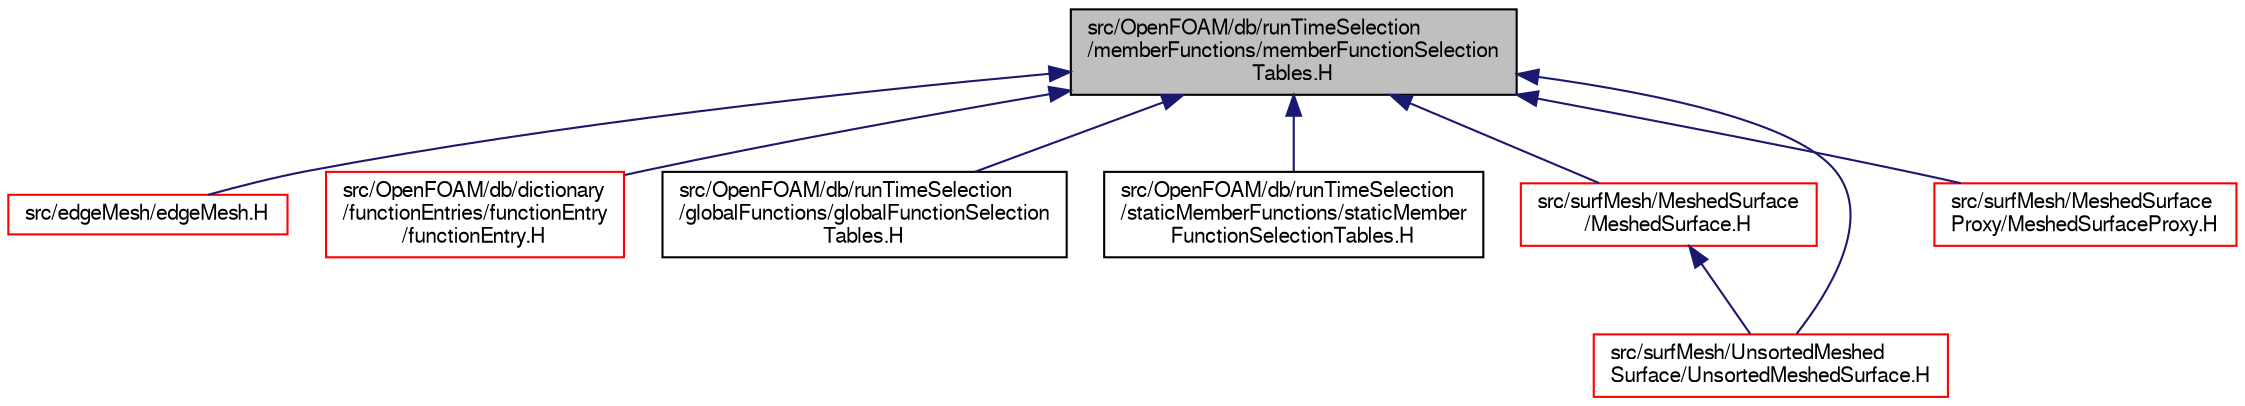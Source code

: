 digraph "src/OpenFOAM/db/runTimeSelection/memberFunctions/memberFunctionSelectionTables.H"
{
  bgcolor="transparent";
  edge [fontname="FreeSans",fontsize="10",labelfontname="FreeSans",labelfontsize="10"];
  node [fontname="FreeSans",fontsize="10",shape=record];
  Node55 [label="src/OpenFOAM/db/runTimeSelection\l/memberFunctions/memberFunctionSelection\lTables.H",height=0.2,width=0.4,color="black", fillcolor="grey75", style="filled", fontcolor="black"];
  Node55 -> Node56 [dir="back",color="midnightblue",fontsize="10",style="solid",fontname="FreeSans"];
  Node56 [label="src/edgeMesh/edgeMesh.H",height=0.2,width=0.4,color="red",URL="$a00893.html"];
  Node55 -> Node128 [dir="back",color="midnightblue",fontsize="10",style="solid",fontname="FreeSans"];
  Node128 [label="src/OpenFOAM/db/dictionary\l/functionEntries/functionEntry\l/functionEntry.H",height=0.2,width=0.4,color="red",URL="$a08846.html"];
  Node55 -> Node147 [dir="back",color="midnightblue",fontsize="10",style="solid",fontname="FreeSans"];
  Node147 [label="src/OpenFOAM/db/runTimeSelection\l/globalFunctions/globalFunctionSelection\lTables.H",height=0.2,width=0.4,color="black",URL="$a09272.html",tooltip="Macros to enable the easy declaration of global function selection tables. "];
  Node55 -> Node148 [dir="back",color="midnightblue",fontsize="10",style="solid",fontname="FreeSans"];
  Node148 [label="src/OpenFOAM/db/runTimeSelection\l/staticMemberFunctions/staticMember\lFunctionSelectionTables.H",height=0.2,width=0.4,color="black",URL="$a09284.html",tooltip="Macros to enable the easy declaration of member function selection tables. "];
  Node55 -> Node149 [dir="back",color="midnightblue",fontsize="10",style="solid",fontname="FreeSans"];
  Node149 [label="src/surfMesh/MeshedSurface\l/MeshedSurface.H",height=0.2,width=0.4,color="red",URL="$a15041.html"];
  Node149 -> Node236 [dir="back",color="midnightblue",fontsize="10",style="solid",fontname="FreeSans"];
  Node236 [label="src/surfMesh/UnsortedMeshed\lSurface/UnsortedMeshedSurface.H",height=0.2,width=0.4,color="red",URL="$a15347.html"];
  Node55 -> Node241 [dir="back",color="midnightblue",fontsize="10",style="solid",fontname="FreeSans"];
  Node241 [label="src/surfMesh/MeshedSurface\lProxy/MeshedSurfaceProxy.H",height=0.2,width=0.4,color="red",URL="$a15074.html"];
  Node55 -> Node236 [dir="back",color="midnightblue",fontsize="10",style="solid",fontname="FreeSans"];
}
